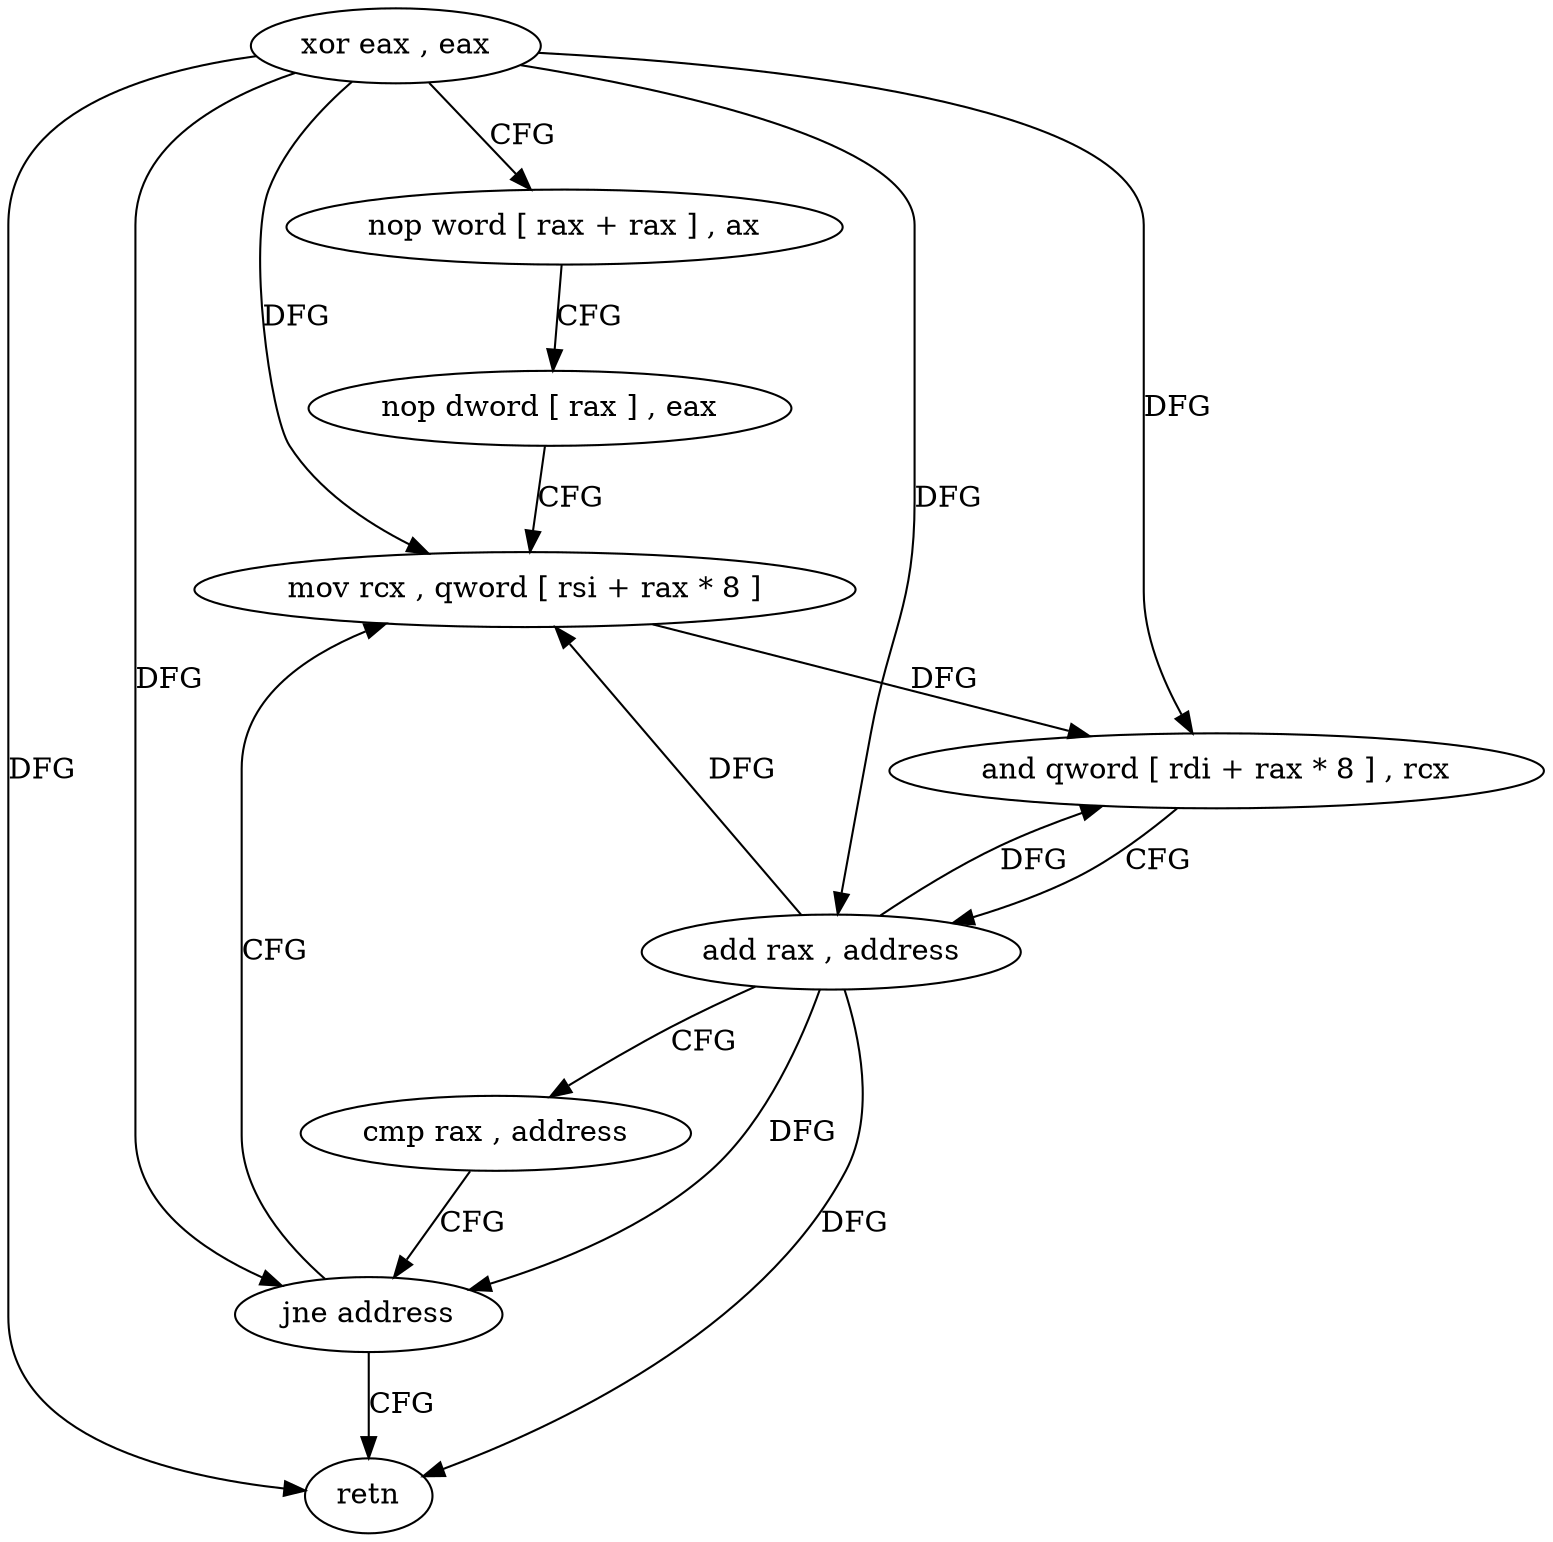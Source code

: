 digraph "func" {
"4236320" [label = "xor eax , eax" ]
"4236322" [label = "nop word [ rax + rax ] , ax" ]
"4236332" [label = "nop dword [ rax ] , eax" ]
"4236336" [label = "mov rcx , qword [ rsi + rax * 8 ]" ]
"4236340" [label = "and qword [ rdi + rax * 8 ] , rcx" ]
"4236344" [label = "add rax , address" ]
"4236348" [label = "cmp rax , address" ]
"4236352" [label = "jne address" ]
"4236354" [label = "retn" ]
"4236320" -> "4236322" [ label = "CFG" ]
"4236320" -> "4236336" [ label = "DFG" ]
"4236320" -> "4236340" [ label = "DFG" ]
"4236320" -> "4236344" [ label = "DFG" ]
"4236320" -> "4236352" [ label = "DFG" ]
"4236320" -> "4236354" [ label = "DFG" ]
"4236322" -> "4236332" [ label = "CFG" ]
"4236332" -> "4236336" [ label = "CFG" ]
"4236336" -> "4236340" [ label = "DFG" ]
"4236340" -> "4236344" [ label = "CFG" ]
"4236344" -> "4236348" [ label = "CFG" ]
"4236344" -> "4236336" [ label = "DFG" ]
"4236344" -> "4236340" [ label = "DFG" ]
"4236344" -> "4236352" [ label = "DFG" ]
"4236344" -> "4236354" [ label = "DFG" ]
"4236348" -> "4236352" [ label = "CFG" ]
"4236352" -> "4236336" [ label = "CFG" ]
"4236352" -> "4236354" [ label = "CFG" ]
}
